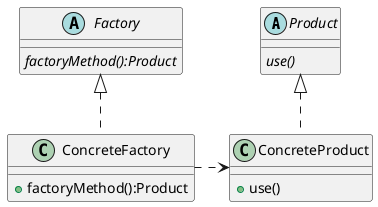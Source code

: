 @startuml factory method
abstract Product{
  {abstract} use()
}
class ConcreteProduct{
  +use()
}
abstract Factory{
  {abstract} factoryMethod():Product
}
class ConcreteFactory{
  + factoryMethod():Product
}

Product <|..ConcreteProduct
Factory <|.. ConcreteFactory
ConcreteProduct <.left. ConcreteFactory
@enduml
